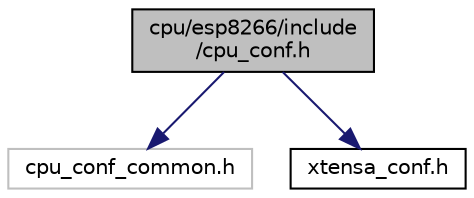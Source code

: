 digraph "cpu/esp8266/include/cpu_conf.h"
{
 // LATEX_PDF_SIZE
  edge [fontname="Helvetica",fontsize="10",labelfontname="Helvetica",labelfontsize="10"];
  node [fontname="Helvetica",fontsize="10",shape=record];
  Node1 [label="cpu/esp8266/include\l/cpu_conf.h",height=0.2,width=0.4,color="black", fillcolor="grey75", style="filled", fontcolor="black",tooltip="CPU specific configuration options."];
  Node1 -> Node2 [color="midnightblue",fontsize="10",style="solid",fontname="Helvetica"];
  Node2 [label="cpu_conf_common.h",height=0.2,width=0.4,color="grey75", fillcolor="white", style="filled",tooltip=" "];
  Node1 -> Node3 [color="midnightblue",fontsize="10",style="solid",fontname="Helvetica"];
  Node3 [label="xtensa_conf.h",height=0.2,width=0.4,color="black", fillcolor="white", style="filled",URL="$xtensa__conf_8h.html",tooltip="Xtensa ASM code specific configuration options for ESP SoCs."];
}
